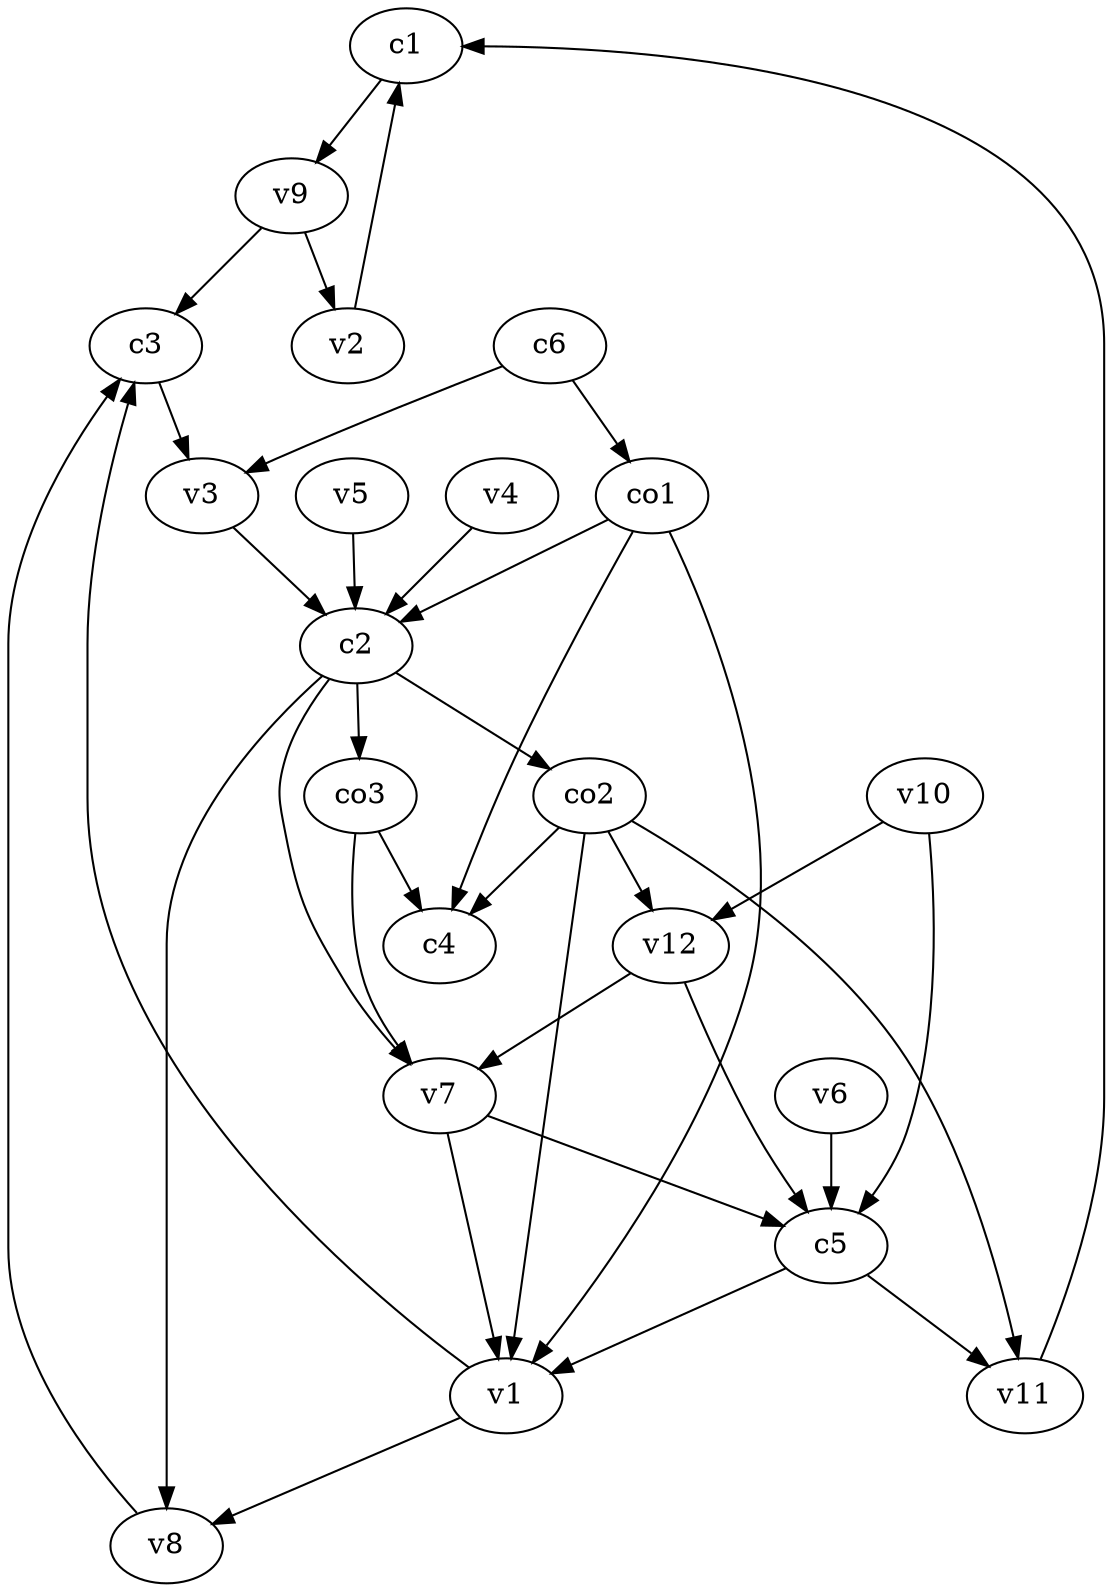 strict digraph  {
c1;
c2;
c3;
c4;
c5;
c6;
v1;
v2;
v3;
v4;
v5;
v6;
v7;
v8;
v9;
v10;
v11;
v12;
co1;
co2;
co3;
c1 -> v9  [weight=1];
c2 -> co3  [weight=1];
c2 -> v8  [weight=1];
c2 -> v7  [weight=1];
c2 -> co2  [weight=1];
c3 -> v3  [weight=1];
c5 -> v11  [weight=1];
c5 -> v1  [weight=1];
c6 -> v3  [weight=1];
c6 -> co1  [weight=1];
v1 -> c3  [weight=1];
v1 -> v8  [weight=1];
v2 -> c1  [weight=1];
v3 -> c2  [weight=1];
v4 -> c2  [weight=1];
v5 -> c2  [weight=1];
v6 -> c5  [weight=1];
v7 -> c5  [weight=1];
v7 -> v1  [weight=1];
v8 -> c3  [weight=1];
v9 -> c3  [weight=1];
v9 -> v2  [weight=1];
v10 -> c5  [weight=1];
v10 -> v12  [weight=1];
v11 -> c1  [weight=1];
v12 -> c5  [weight=1];
v12 -> v7  [weight=1];
co1 -> c2  [weight=1];
co1 -> c4  [weight=1];
co1 -> v1  [weight=1];
co2 -> c4  [weight=1];
co2 -> v1  [weight=1];
co2 -> v12  [weight=1];
co2 -> v11  [weight=1];
co3 -> c4  [weight=1];
co3 -> v7  [weight=1];
}
